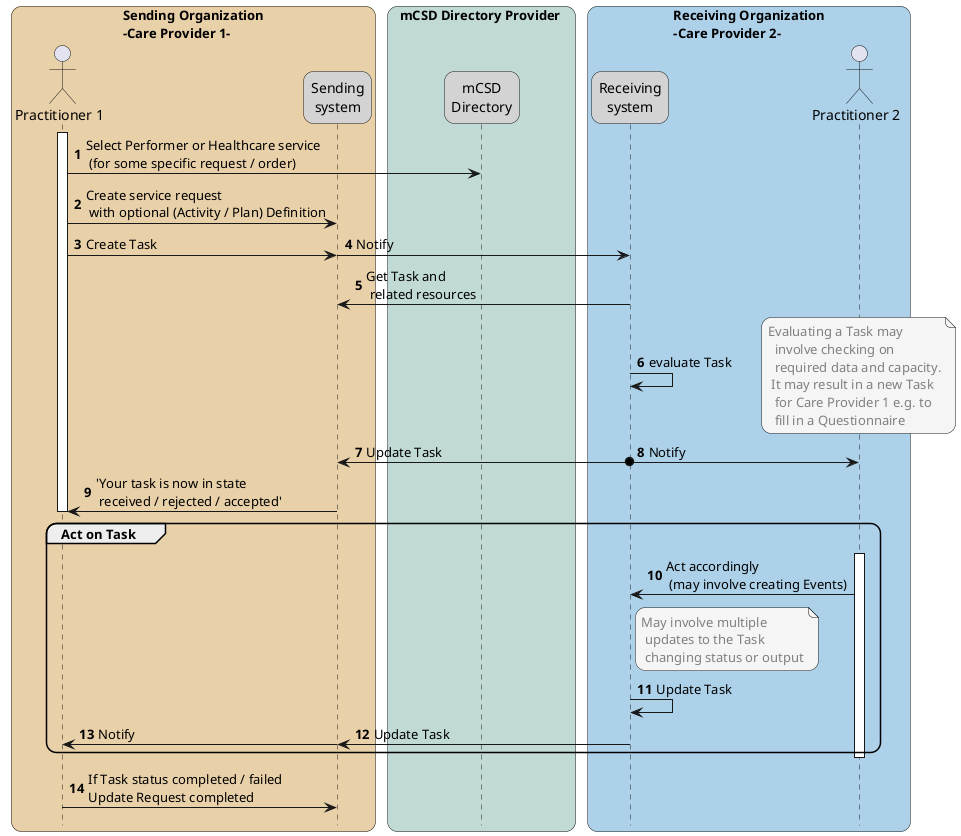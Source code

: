 @startuml workflow-base-f

skinparam roundcorner 20
skinparam defaultFontName Arial 

!pragma teoz true

box Sending Organization\n-Care Provider 1- #e8d0a9
    actor "Practitioner 1" as P1
    participant "Sending\nsystem" as C1 #LightGray
end box
box mCSD Directory Provider #c1dad6
    participant "mCSD\nDirectory" as D1 #LightGray
end box
box Receiving Organization\n-Care Provider 2- #acd1e9
     participant "Receiving\nsystem" as C2 #LightGray
    actor "Practitioner 2" as P2
end box

hide footbox

activate P1
autonumber

P1 -> D1 : Select Performer or Healthcare service\n (for some specific request / order)
P1 -> C1 : Create service request\n with optional (Activity / Plan) Definition

P1 -> C1 : Create Task
&C1 -> C2  : Notify
C2 -> C1  : Get Task and\n related resources

C2 -> C2 : evaluate Task
& note over P2 #WhiteSmoke
<color #Gray>Evaluating a Task may
 <color #Gray> involve checking on
 <color #Gray> required data and capacity.
 <color #Gray>It may result in a new Task 
 <color #Gray> for Care Provider 1 e.g. to 
 <color #Gray> fill in a Questionnaire
end note

C2 -> C1 : Update Task
&C2 o-> P2 : Notify


C1 -> P1 : 'Your task is now in state \n received / rejected / accepted'

deactivate P1
group Act on Task
    activate P2
    P2 -> C2 : Act accordingly\n (may involve creating Events) 
    
    note right C2 #WhiteSmoke
    <color #Gray>May involve multiple 
    <color #Gray> updates to the Task
    <color #Gray> changing status or output
    end note

    C2 -> C2 : Update Task
    C2 -> C1 : Update Task
    &C1 -> P1 : Notify
    deactivate P2
end 
P1 -> C1 : If Task status completed / failed\nUpdate Request completed


@enduml
